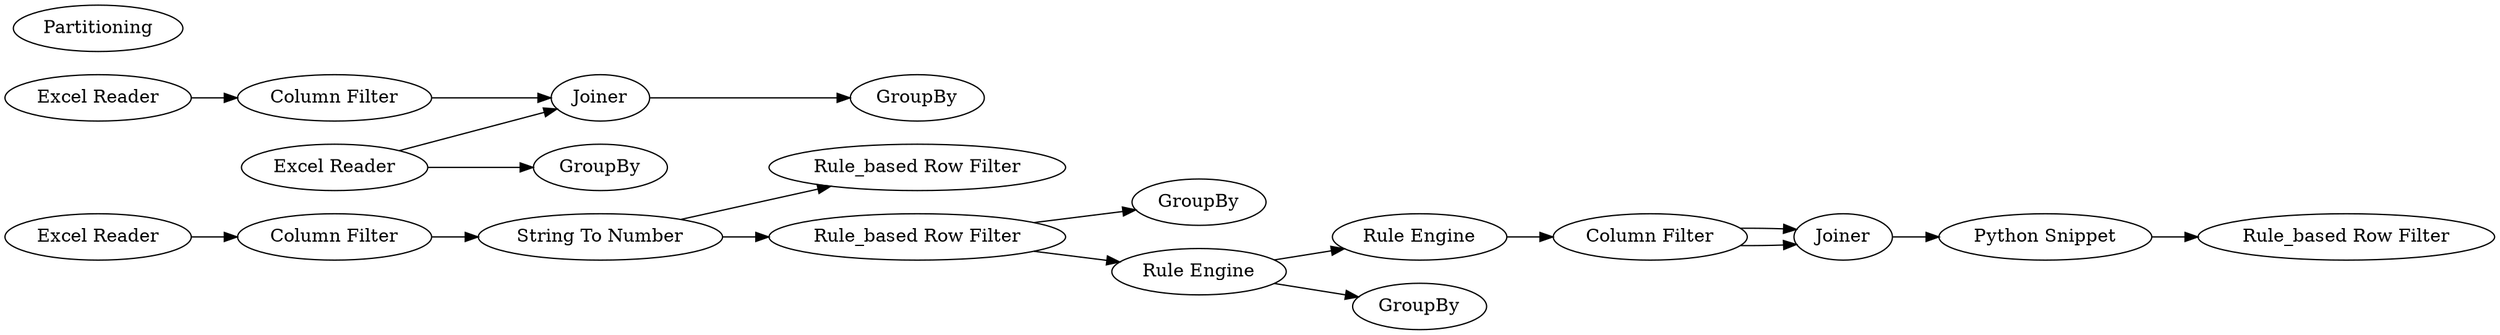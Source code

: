 digraph {
	1 [label="Excel Reader"]
	2 [label="Column Filter"]
	3 [label=GroupBy]
	4 [label="Excel Reader"]
	5 [label="Excel Reader"]
	6 [label=GroupBy]
	7 [label=GroupBy]
	19 [label=Joiner]
	65 [label="Column Filter"]
	66 [label="String To Number"]
	67 [label="Rule_based Row Filter"]
	68 [label="Rule Engine"]
	69 [label="Rule Engine"]
	70 [label="Rule_based Row Filter"]
	71 [label=GroupBy]
	322 [label="Column Filter"]
	324 [label=Joiner]
	325 [label="Python Snippet"]
	326 [label="Rule_based Row Filter"]
	327 [label=Partitioning]
	1 -> 2
	2 -> 66
	4 -> 65
	5 -> 6
	5 -> 19
	19 -> 7
	65 -> 19
	66 -> 67
	66 -> 70
	68 -> 69
	68 -> 71
	69 -> 322
	70 -> 68
	70 -> 3
	322 -> 324
	322 -> 324
	324 -> 325
	325 -> 326
	rankdir=LR
}
